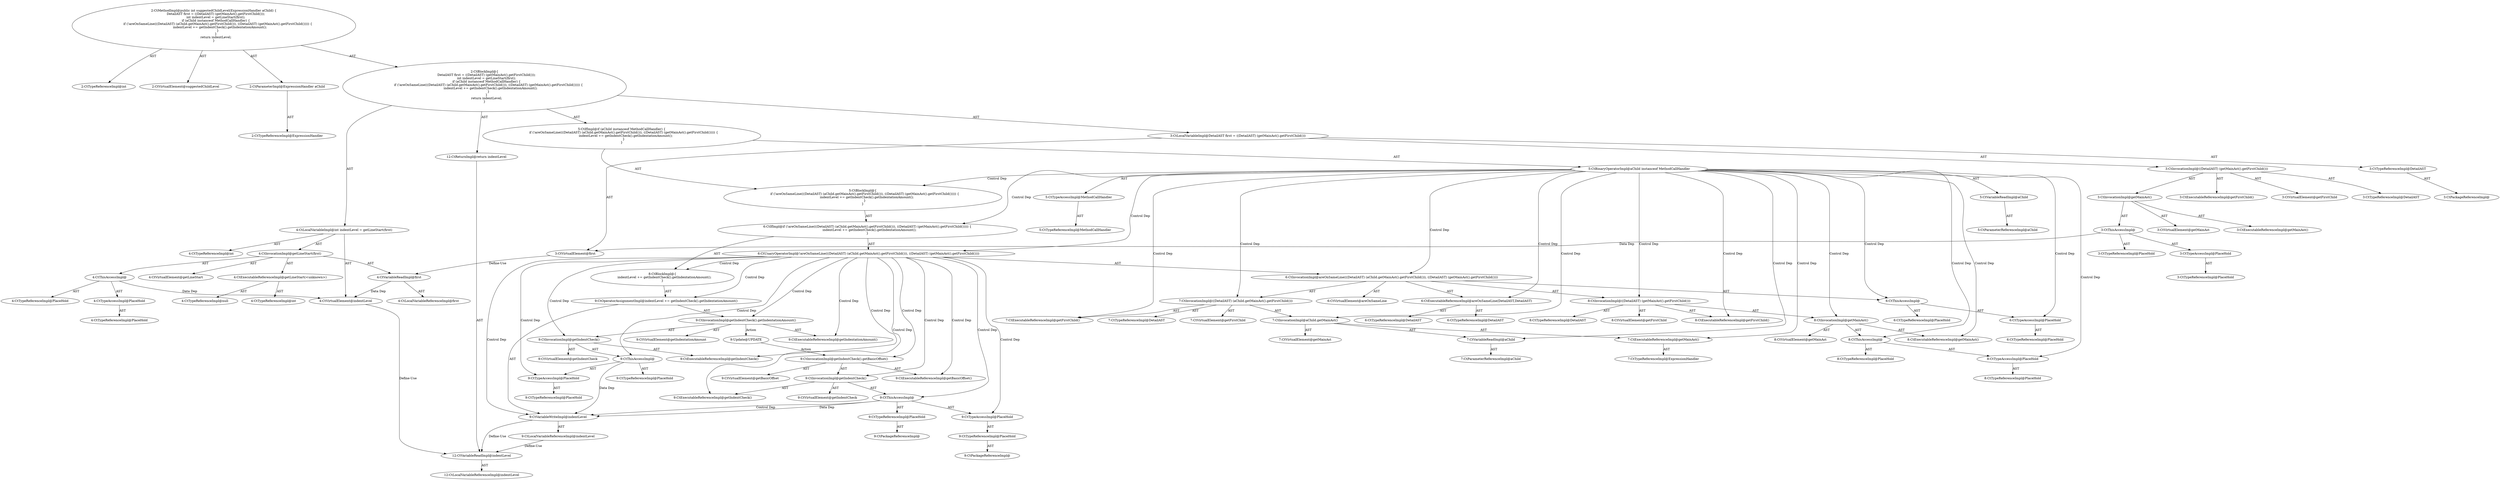 digraph "suggestedChildLevel#?,ExpressionHandler" {
0 [label="2:CtTypeReferenceImpl@int" shape=ellipse]
1 [label="2:CtVirtualElement@suggestedChildLevel" shape=ellipse]
2 [label="2:CtParameterImpl@ExpressionHandler aChild" shape=ellipse]
3 [label="2:CtTypeReferenceImpl@ExpressionHandler" shape=ellipse]
4 [label="3:CtTypeReferenceImpl@DetailAST" shape=ellipse]
5 [label="3:CtPackageReferenceImpl@" shape=ellipse]
6 [label="3:CtExecutableReferenceImpl@getFirstChild()" shape=ellipse]
7 [label="3:CtVirtualElement@getFirstChild" shape=ellipse]
8 [label="3:CtExecutableReferenceImpl@getMainAst()" shape=ellipse]
9 [label="3:CtVirtualElement@getMainAst" shape=ellipse]
10 [label="3:CtTypeAccessImpl@PlaceHold" shape=ellipse]
11 [label="3:CtTypeReferenceImpl@PlaceHold" shape=ellipse]
12 [label="3:CtThisAccessImpl@" shape=ellipse]
13 [label="3:CtTypeReferenceImpl@PlaceHold" shape=ellipse]
14 [label="3:CtInvocationImpl@getMainAst()" shape=ellipse]
15 [label="3:CtInvocationImpl@((DetailAST) (getMainAst().getFirstChild()))" shape=ellipse]
16 [label="3:CtTypeReferenceImpl@DetailAST" shape=ellipse]
17 [label="3:CtVirtualElement@first" shape=ellipse]
18 [label="3:CtLocalVariableImpl@DetailAST first = ((DetailAST) (getMainAst().getFirstChild()))" shape=ellipse]
19 [label="4:CtTypeReferenceImpl@int" shape=ellipse]
20 [label="4:CtExecutableReferenceImpl@getLineStart(<unknown>)" shape=ellipse]
21 [label="4:CtTypeReferenceImpl@int" shape=ellipse]
22 [label="4:CtTypeReferenceImpl@null" shape=ellipse]
23 [label="4:CtVirtualElement@getLineStart" shape=ellipse]
24 [label="4:CtTypeAccessImpl@PlaceHold" shape=ellipse]
25 [label="4:CtTypeReferenceImpl@PlaceHold" shape=ellipse]
26 [label="4:CtThisAccessImpl@" shape=ellipse]
27 [label="4:CtTypeReferenceImpl@PlaceHold" shape=ellipse]
28 [label="4:CtVariableReadImpl@first" shape=ellipse]
29 [label="4:CtLocalVariableReferenceImpl@first" shape=ellipse]
30 [label="4:CtInvocationImpl@getLineStart(first)" shape=ellipse]
31 [label="4:CtVirtualElement@indentLevel" shape=ellipse]
32 [label="4:CtLocalVariableImpl@int indentLevel = getLineStart(first)" shape=ellipse]
33 [label="5:CtVariableReadImpl@aChild" shape=ellipse]
34 [label="5:CtParameterReferenceImpl@aChild" shape=ellipse]
35 [label="5:CtTypeAccessImpl@MethodCallHandler" shape=ellipse]
36 [label="5:CtTypeReferenceImpl@MethodCallHandler" shape=ellipse]
37 [label="5:CtBinaryOperatorImpl@aChild instanceof MethodCallHandler" shape=ellipse]
38 [label="6:CtExecutableReferenceImpl@areOnSameLine(DetailAST,DetailAST)" shape=ellipse]
39 [label="6:CtTypeReferenceImpl@DetailAST" shape=ellipse]
40 [label="6:CtTypeReferenceImpl@DetailAST" shape=ellipse]
41 [label="6:CtVirtualElement@areOnSameLine" shape=ellipse]
42 [label="6:CtTypeAccessImpl@PlaceHold" shape=ellipse]
43 [label="6:CtTypeReferenceImpl@PlaceHold" shape=ellipse]
44 [label="6:CtThisAccessImpl@" shape=ellipse]
45 [label="6:CtTypeReferenceImpl@PlaceHold" shape=ellipse]
46 [label="7:CtExecutableReferenceImpl@getFirstChild()" shape=ellipse]
47 [label="7:CtVirtualElement@getFirstChild" shape=ellipse]
48 [label="7:CtExecutableReferenceImpl@getMainAst()" shape=ellipse]
49 [label="7:CtTypeReferenceImpl@ExpressionHandler" shape=ellipse]
50 [label="7:CtVirtualElement@getMainAst" shape=ellipse]
51 [label="7:CtVariableReadImpl@aChild" shape=ellipse]
52 [label="7:CtParameterReferenceImpl@aChild" shape=ellipse]
53 [label="7:CtInvocationImpl@aChild.getMainAst()" shape=ellipse]
54 [label="7:CtInvocationImpl@((DetailAST) (aChild.getMainAst().getFirstChild()))" shape=ellipse]
55 [label="7:CtTypeReferenceImpl@DetailAST" shape=ellipse]
56 [label="8:CtExecutableReferenceImpl@getFirstChild()" shape=ellipse]
57 [label="8:CtVirtualElement@getFirstChild" shape=ellipse]
58 [label="8:CtExecutableReferenceImpl@getMainAst()" shape=ellipse]
59 [label="8:CtVirtualElement@getMainAst" shape=ellipse]
60 [label="8:CtTypeAccessImpl@PlaceHold" shape=ellipse]
61 [label="8:CtTypeReferenceImpl@PlaceHold" shape=ellipse]
62 [label="8:CtThisAccessImpl@" shape=ellipse]
63 [label="8:CtTypeReferenceImpl@PlaceHold" shape=ellipse]
64 [label="8:CtInvocationImpl@getMainAst()" shape=ellipse]
65 [label="8:CtInvocationImpl@((DetailAST) (getMainAst().getFirstChild()))" shape=ellipse]
66 [label="8:CtTypeReferenceImpl@DetailAST" shape=ellipse]
67 [label="6:CtInvocationImpl@areOnSameLine(((DetailAST) (aChild.getMainAst().getFirstChild())), ((DetailAST) (getMainAst().getFirstChild())))" shape=ellipse]
68 [label="6:CtUnaryOperatorImpl@!areOnSameLine(((DetailAST) (aChild.getMainAst().getFirstChild())), ((DetailAST) (getMainAst().getFirstChild())))" shape=ellipse]
69 [label="9:CtVariableWriteImpl@indentLevel" shape=ellipse]
70 [label="9:CtLocalVariableReferenceImpl@indentLevel" shape=ellipse]
71 [label="9:CtExecutableReferenceImpl@getIndentationAmount()" shape=ellipse]
72 [label="9:CtVirtualElement@getIndentationAmount" shape=ellipse]
73 [label="9:CtExecutableReferenceImpl@getIndentCheck()" shape=ellipse]
74 [label="9:CtVirtualElement@getIndentCheck" shape=ellipse]
75 [label="9:CtTypeAccessImpl@PlaceHold" shape=ellipse]
76 [label="9:CtTypeReferenceImpl@PlaceHold" shape=ellipse]
77 [label="9:CtThisAccessImpl@" shape=ellipse]
78 [label="9:CtTypeReferenceImpl@PlaceHold" shape=ellipse]
79 [label="9:CtInvocationImpl@getIndentCheck()" shape=ellipse]
80 [label="9:CtInvocationImpl@getIndentCheck().getIndentationAmount()" shape=ellipse]
81 [label="9:CtOperatorAssignmentImpl@indentLevel += getIndentCheck().getIndentationAmount()" shape=ellipse]
82 [label="8:CtBlockImpl@\{
    indentLevel += getIndentCheck().getIndentationAmount();
\}" shape=ellipse]
83 [label="6:CtIfImpl@if (!areOnSameLine(((DetailAST) (aChild.getMainAst().getFirstChild())), ((DetailAST) (getMainAst().getFirstChild())))) \{
    indentLevel += getIndentCheck().getIndentationAmount();
\}" shape=ellipse]
84 [label="5:CtBlockImpl@\{
    if (!areOnSameLine(((DetailAST) (aChild.getMainAst().getFirstChild())), ((DetailAST) (getMainAst().getFirstChild())))) \{
        indentLevel += getIndentCheck().getIndentationAmount();
    \}
\}" shape=ellipse]
85 [label="5:CtIfImpl@if (aChild instanceof MethodCallHandler) \{
    if (!areOnSameLine(((DetailAST) (aChild.getMainAst().getFirstChild())), ((DetailAST) (getMainAst().getFirstChild())))) \{
        indentLevel += getIndentCheck().getIndentationAmount();
    \}
\}" shape=ellipse]
86 [label="12:CtVariableReadImpl@indentLevel" shape=ellipse]
87 [label="12:CtLocalVariableReferenceImpl@indentLevel" shape=ellipse]
88 [label="12:CtReturnImpl@return indentLevel" shape=ellipse]
89 [label="2:CtBlockImpl@\{
    DetailAST first = ((DetailAST) (getMainAst().getFirstChild()));
    int indentLevel = getLineStart(first);
    if (aChild instanceof MethodCallHandler) \{
        if (!areOnSameLine(((DetailAST) (aChild.getMainAst().getFirstChild())), ((DetailAST) (getMainAst().getFirstChild())))) \{
            indentLevel += getIndentCheck().getIndentationAmount();
        \}
    \}
    return indentLevel;
\}" shape=ellipse]
90 [label="2:CtMethodImpl@public int suggestedChildLevel(ExpressionHandler aChild) \{
    DetailAST first = ((DetailAST) (getMainAst().getFirstChild()));
    int indentLevel = getLineStart(first);
    if (aChild instanceof MethodCallHandler) \{
        if (!areOnSameLine(((DetailAST) (aChild.getMainAst().getFirstChild())), ((DetailAST) (getMainAst().getFirstChild())))) \{
            indentLevel += getIndentCheck().getIndentationAmount();
        \}
    \}
    return indentLevel;
\}" shape=ellipse]
91 [label="9:Update@UPDATE" shape=ellipse]
92 [label="9:CtPackageReferenceImpl@" shape=ellipse]
93 [label="9:CtTypeReferenceImpl@PlaceHold" shape=ellipse]
94 [label="9:CtPackageReferenceImpl@" shape=ellipse]
95 [label="9:CtTypeReferenceImpl@PlaceHold" shape=ellipse]
96 [label="9:CtTypeAccessImpl@PlaceHold" shape=ellipse]
97 [label="9:CtThisAccessImpl@" shape=ellipse]
98 [label="9:CtExecutableReferenceImpl@getIndentCheck()" shape=ellipse]
99 [label="9:CtInvocationImpl@getIndentCheck()" shape=ellipse]
100 [label="9:CtVirtualElement@getIndentCheck" shape=ellipse]
101 [label="9:CtExecutableReferenceImpl@getBasicOffset()" shape=ellipse]
102 [label="9:CtInvocationImpl@getIndentCheck().getBasicOffset()" shape=ellipse]
103 [label="9:CtVirtualElement@getBasicOffset" shape=ellipse]
2 -> 3 [label="AST"];
4 -> 5 [label="AST"];
10 -> 11 [label="AST"];
12 -> 13 [label="AST"];
12 -> 10 [label="AST"];
12 -> 17 [label="Data Dep"];
14 -> 9 [label="AST"];
14 -> 12 [label="AST"];
14 -> 8 [label="AST"];
15 -> 7 [label="AST"];
15 -> 16 [label="AST"];
15 -> 14 [label="AST"];
15 -> 6 [label="AST"];
17 -> 28 [label="Define-Use"];
18 -> 17 [label="AST"];
18 -> 4 [label="AST"];
18 -> 15 [label="AST"];
20 -> 21 [label="AST"];
20 -> 22 [label="AST"];
24 -> 25 [label="AST"];
26 -> 27 [label="AST"];
26 -> 24 [label="AST"];
26 -> 31 [label="Data Dep"];
28 -> 29 [label="AST"];
28 -> 31 [label="Data Dep"];
30 -> 23 [label="AST"];
30 -> 26 [label="AST"];
30 -> 20 [label="AST"];
30 -> 28 [label="AST"];
31 -> 86 [label="Define-Use"];
32 -> 31 [label="AST"];
32 -> 19 [label="AST"];
32 -> 30 [label="AST"];
33 -> 34 [label="AST"];
35 -> 36 [label="AST"];
37 -> 33 [label="AST"];
37 -> 35 [label="AST"];
37 -> 84 [label="Control Dep"];
37 -> 83 [label="Control Dep"];
37 -> 68 [label="Control Dep"];
37 -> 67 [label="Control Dep"];
37 -> 38 [label="Control Dep"];
37 -> 44 [label="Control Dep"];
37 -> 42 [label="Control Dep"];
37 -> 54 [label="Control Dep"];
37 -> 46 [label="Control Dep"];
37 -> 53 [label="Control Dep"];
37 -> 48 [label="Control Dep"];
37 -> 51 [label="Control Dep"];
37 -> 65 [label="Control Dep"];
37 -> 56 [label="Control Dep"];
37 -> 64 [label="Control Dep"];
37 -> 58 [label="Control Dep"];
37 -> 62 [label="Control Dep"];
37 -> 60 [label="Control Dep"];
38 -> 39 [label="AST"];
38 -> 40 [label="AST"];
42 -> 43 [label="AST"];
44 -> 45 [label="AST"];
44 -> 42 [label="AST"];
48 -> 49 [label="AST"];
51 -> 52 [label="AST"];
53 -> 50 [label="AST"];
53 -> 51 [label="AST"];
53 -> 48 [label="AST"];
54 -> 47 [label="AST"];
54 -> 55 [label="AST"];
54 -> 53 [label="AST"];
54 -> 46 [label="AST"];
60 -> 61 [label="AST"];
62 -> 63 [label="AST"];
62 -> 60 [label="AST"];
64 -> 59 [label="AST"];
64 -> 62 [label="AST"];
64 -> 58 [label="AST"];
65 -> 57 [label="AST"];
65 -> 66 [label="AST"];
65 -> 64 [label="AST"];
65 -> 56 [label="AST"];
67 -> 41 [label="AST"];
67 -> 44 [label="AST"];
67 -> 38 [label="AST"];
67 -> 54 [label="AST"];
67 -> 65 [label="AST"];
68 -> 67 [label="AST"];
68 -> 82 [label="Control Dep"];
68 -> 81 [label="Control Dep"];
68 -> 69 [label="Control Dep"];
68 -> 80 [label="Control Dep"];
68 -> 71 [label="Control Dep"];
68 -> 79 [label="Control Dep"];
68 -> 73 [label="Control Dep"];
68 -> 77 [label="Control Dep"];
68 -> 75 [label="Control Dep"];
68 -> 96 [label="Control Dep"];
68 -> 97 [label="Control Dep"];
68 -> 98 [label="Control Dep"];
68 -> 99 [label="Control Dep"];
68 -> 101 [label="Control Dep"];
68 -> 102 [label="Control Dep"];
69 -> 70 [label="AST"];
69 -> 86 [label="Define-Use"];
70 -> 86 [label="Define-Use"];
75 -> 76 [label="AST"];
77 -> 78 [label="AST"];
77 -> 75 [label="AST"];
77 -> 69 [label="Data Dep"];
79 -> 74 [label="AST"];
79 -> 77 [label="AST"];
79 -> 73 [label="AST"];
80 -> 72 [label="AST"];
80 -> 79 [label="AST"];
80 -> 71 [label="AST"];
80 -> 91 [label="Action"];
81 -> 69 [label="AST"];
81 -> 80 [label="AST"];
82 -> 81 [label="AST"];
83 -> 68 [label="AST"];
83 -> 82 [label="AST"];
84 -> 83 [label="AST"];
85 -> 37 [label="AST"];
85 -> 84 [label="AST"];
86 -> 87 [label="AST"];
88 -> 86 [label="AST"];
89 -> 18 [label="AST"];
89 -> 32 [label="AST"];
89 -> 85 [label="AST"];
89 -> 88 [label="AST"];
90 -> 1 [label="AST"];
90 -> 0 [label="AST"];
90 -> 2 [label="AST"];
90 -> 89 [label="AST"];
91 -> 102 [label="Action"];
93 -> 92 [label="AST"];
95 -> 94 [label="AST"];
96 -> 95 [label="AST"];
97 -> 93 [label="AST"];
97 -> 96 [label="AST"];
97 -> 69 [label="Data Dep"];
97 -> 69 [label="Control Dep"];
99 -> 100 [label="AST"];
99 -> 97 [label="AST"];
99 -> 98 [label="AST"];
102 -> 103 [label="AST"];
102 -> 99 [label="AST"];
102 -> 101 [label="AST"];
}